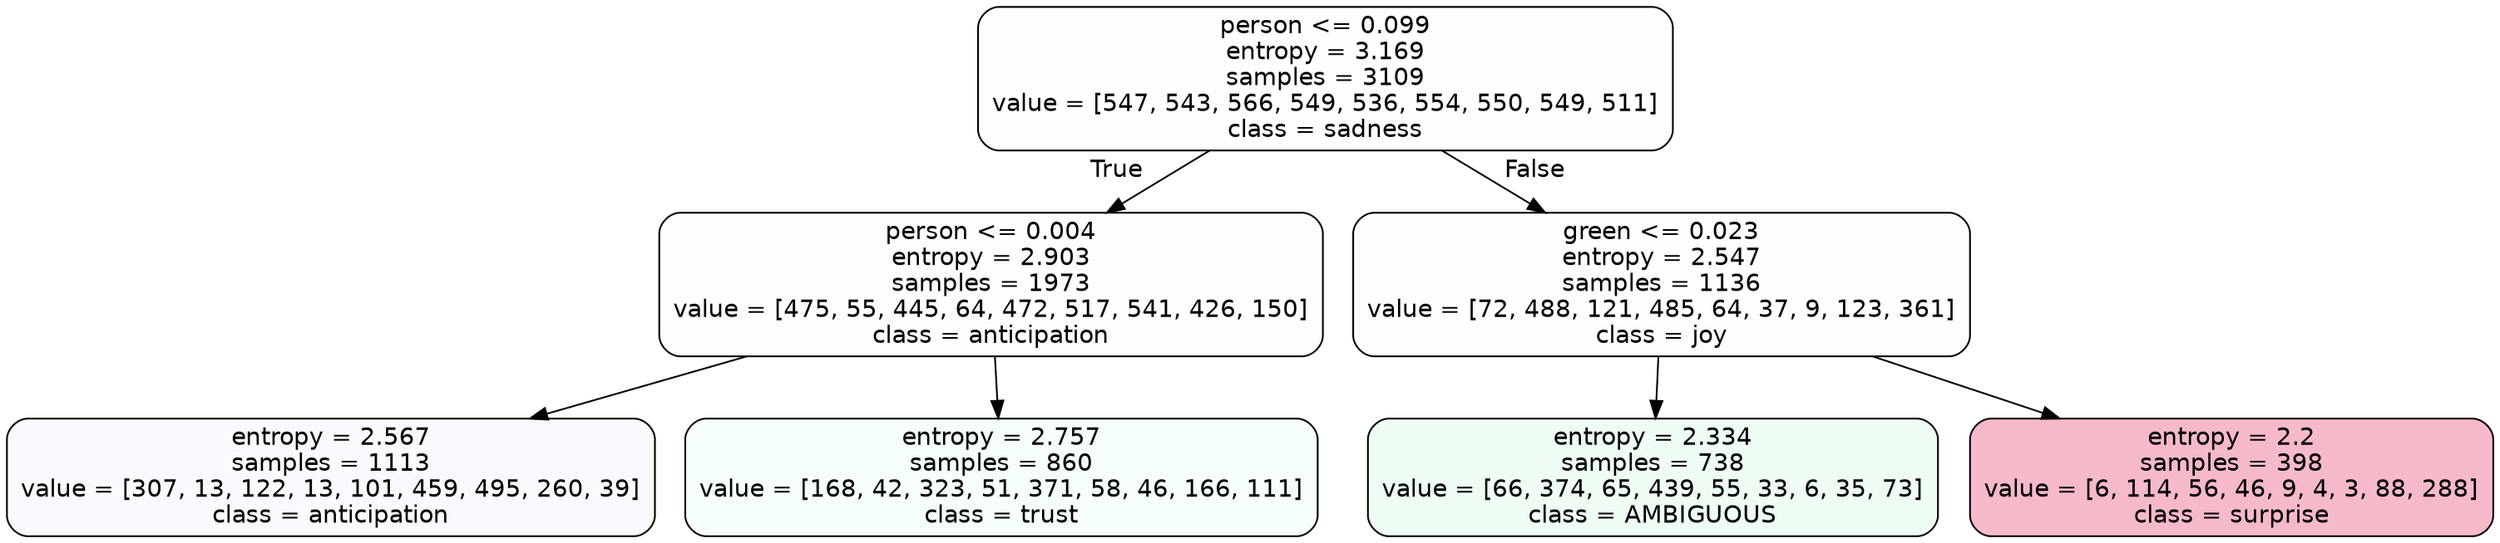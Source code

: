 digraph Tree {
node [shape=box, style="filled, rounded", color="black", fontname=helvetica] ;
edge [fontname=helvetica] ;
0 [label="person <= 0.099\nentropy = 3.169\nsamples = 3109\nvalue = [547, 543, 566, 549, 536, 554, 550, 549, 511]\nclass = sadness", fillcolor="#64e53901"] ;
1 [label="person <= 0.004\nentropy = 2.903\nsamples = 1973\nvalue = [475, 55, 445, 64, 472, 517, 541, 426, 150]\nclass = anticipation", fillcolor="#8139e502"] ;
0 -> 1 [labeldistance=2.5, labelangle=45, headlabel="True"] ;
2 [label="entropy = 2.567\nsamples = 1113\nvalue = [307, 13, 122, 13, 101, 459, 495, 260, 39]\nclass = anticipation", fillcolor="#8139e507"] ;
1 -> 2 ;
3 [label="entropy = 2.757\nsamples = 860\nvalue = [168, 42, 323, 51, 371, 58, 46, 166, 111]\nclass = trust", fillcolor="#39d7e50c"] ;
1 -> 3 ;
4 [label="green <= 0.023\nentropy = 2.547\nsamples = 1136\nvalue = [72, 488, 121, 485, 64, 37, 9, 123, 361]\nclass = joy", fillcolor="#d7e53901"] ;
0 -> 4 [labeldistance=2.5, labelangle=-45, headlabel="False"] ;
5 [label="entropy = 2.334\nsamples = 738\nvalue = [66, 374, 65, 439, 55, 33, 6, 35, 73]\nclass = AMBIGUOUS", fillcolor="#39e58115"] ;
4 -> 5 ;
6 [label="entropy = 2.2\nsamples = 398\nvalue = [6, 114, 56, 46, 9, 4, 3, 88, 288]\nclass = surprise", fillcolor="#e5396459"] ;
4 -> 6 ;
}